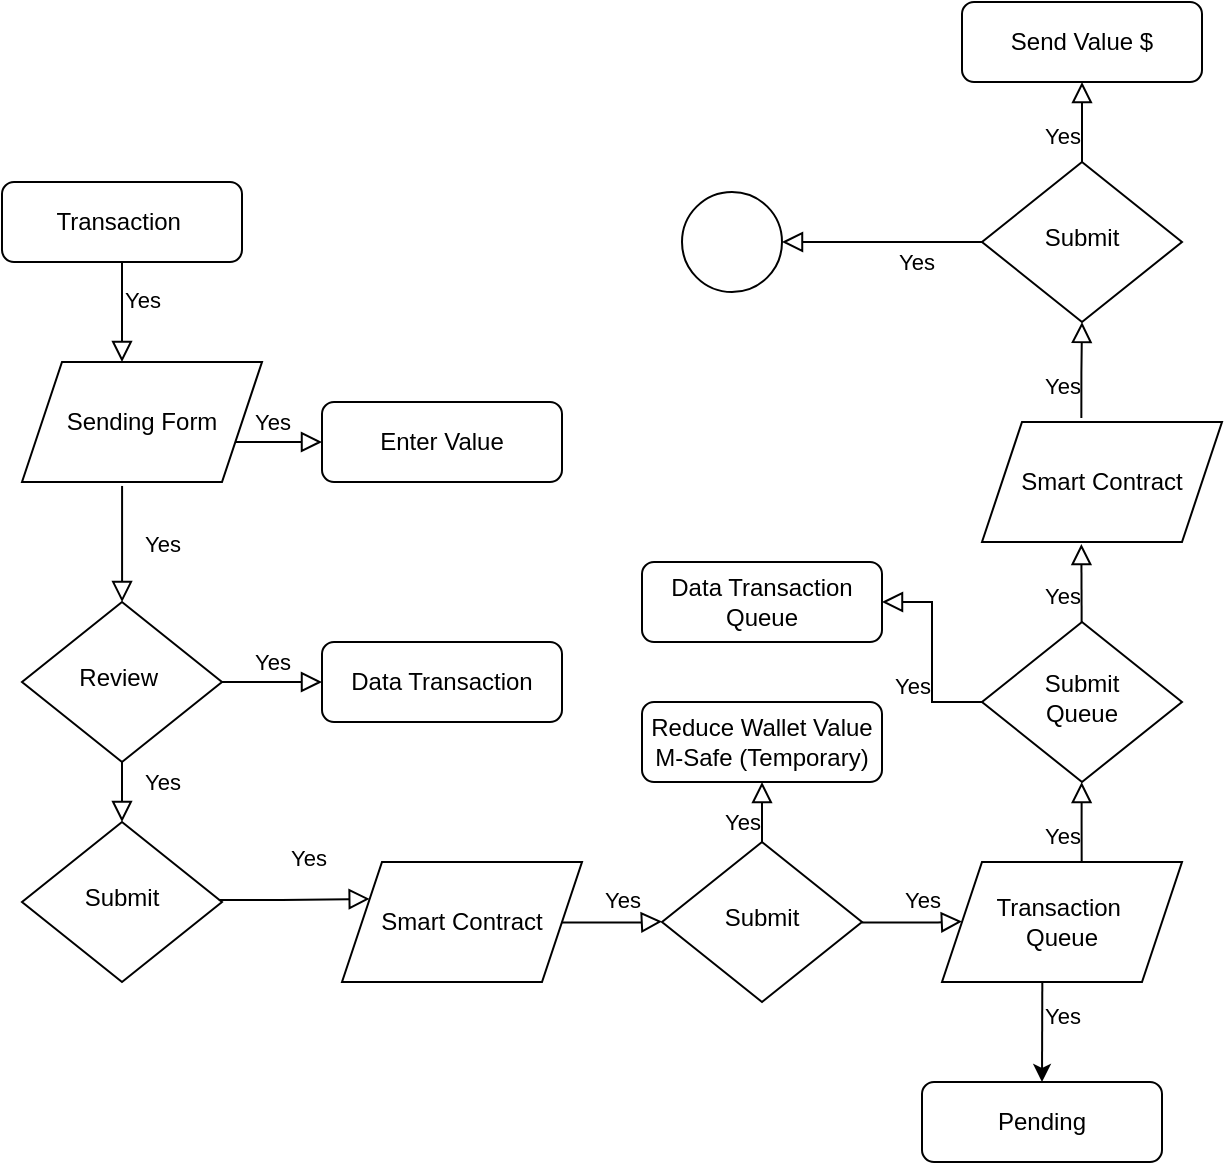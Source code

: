 <mxfile version="20.4.1" type="github">
  <diagram id="C5RBs43oDa-KdzZeNtuy" name="Page-1">
    <mxGraphModel dx="1173" dy="697" grid="1" gridSize="10" guides="1" tooltips="1" connect="1" arrows="1" fold="1" page="1" pageScale="1" pageWidth="827" pageHeight="1169" math="0" shadow="0">
      <root>
        <mxCell id="WIyWlLk6GJQsqaUBKTNV-0" />
        <mxCell id="WIyWlLk6GJQsqaUBKTNV-1" parent="WIyWlLk6GJQsqaUBKTNV-0" />
        <mxCell id="WIyWlLk6GJQsqaUBKTNV-2" value="" style="rounded=0;html=1;jettySize=auto;orthogonalLoop=1;fontSize=11;endArrow=block;endFill=0;endSize=8;strokeWidth=1;shadow=0;labelBackgroundColor=none;edgeStyle=orthogonalEdgeStyle;" parent="WIyWlLk6GJQsqaUBKTNV-1" source="WIyWlLk6GJQsqaUBKTNV-3" edge="1">
          <mxGeometry relative="1" as="geometry">
            <mxPoint x="120" y="310" as="targetPoint" />
          </mxGeometry>
        </mxCell>
        <mxCell id="NL4qFgDbCJUWn2lOZKv--24" value="Yes" style="edgeLabel;html=1;align=center;verticalAlign=middle;resizable=0;points=[];" vertex="1" connectable="0" parent="WIyWlLk6GJQsqaUBKTNV-2">
          <mxGeometry x="-0.256" y="1" relative="1" as="geometry">
            <mxPoint x="9" as="offset" />
          </mxGeometry>
        </mxCell>
        <mxCell id="WIyWlLk6GJQsqaUBKTNV-3" value="Transaction&amp;nbsp;" style="rounded=1;whiteSpace=wrap;html=1;fontSize=12;glass=0;strokeWidth=1;shadow=0;" parent="WIyWlLk6GJQsqaUBKTNV-1" vertex="1">
          <mxGeometry x="60" y="220" width="120" height="40" as="geometry" />
        </mxCell>
        <mxCell id="WIyWlLk6GJQsqaUBKTNV-4" value="Yes" style="rounded=0;html=1;jettySize=auto;orthogonalLoop=1;fontSize=11;endArrow=block;endFill=0;endSize=8;strokeWidth=1;shadow=0;labelBackgroundColor=none;edgeStyle=orthogonalEdgeStyle;exitX=0.417;exitY=1.033;exitDx=0;exitDy=0;exitPerimeter=0;" parent="WIyWlLk6GJQsqaUBKTNV-1" source="NL4qFgDbCJUWn2lOZKv--0" target="WIyWlLk6GJQsqaUBKTNV-10" edge="1">
          <mxGeometry y="20" relative="1" as="geometry">
            <mxPoint as="offset" />
            <mxPoint x="120" y="390" as="sourcePoint" />
          </mxGeometry>
        </mxCell>
        <mxCell id="WIyWlLk6GJQsqaUBKTNV-5" value="Yes" style="edgeStyle=orthogonalEdgeStyle;rounded=0;html=1;jettySize=auto;orthogonalLoop=1;fontSize=11;endArrow=block;endFill=0;endSize=8;strokeWidth=1;shadow=0;labelBackgroundColor=none;" parent="WIyWlLk6GJQsqaUBKTNV-1" target="WIyWlLk6GJQsqaUBKTNV-7" edge="1">
          <mxGeometry y="10" relative="1" as="geometry">
            <mxPoint as="offset" />
            <mxPoint x="170" y="350" as="sourcePoint" />
            <Array as="points">
              <mxPoint x="190" y="350" />
              <mxPoint x="190" y="350" />
            </Array>
          </mxGeometry>
        </mxCell>
        <mxCell id="WIyWlLk6GJQsqaUBKTNV-7" value="Enter Value" style="rounded=1;whiteSpace=wrap;html=1;fontSize=12;glass=0;strokeWidth=1;shadow=0;" parent="WIyWlLk6GJQsqaUBKTNV-1" vertex="1">
          <mxGeometry x="220" y="330" width="120" height="40" as="geometry" />
        </mxCell>
        <mxCell id="WIyWlLk6GJQsqaUBKTNV-8" value="Yes" style="rounded=0;html=1;jettySize=auto;orthogonalLoop=1;fontSize=11;endArrow=block;endFill=0;endSize=8;strokeWidth=1;shadow=0;labelBackgroundColor=none;edgeStyle=orthogonalEdgeStyle;" parent="WIyWlLk6GJQsqaUBKTNV-1" source="WIyWlLk6GJQsqaUBKTNV-10" target="NL4qFgDbCJUWn2lOZKv--1" edge="1">
          <mxGeometry x="0.2" y="20" relative="1" as="geometry">
            <mxPoint as="offset" />
          </mxGeometry>
        </mxCell>
        <mxCell id="WIyWlLk6GJQsqaUBKTNV-9" value="Yes" style="edgeStyle=orthogonalEdgeStyle;rounded=0;html=1;jettySize=auto;orthogonalLoop=1;fontSize=11;endArrow=block;endFill=0;endSize=8;strokeWidth=1;shadow=0;labelBackgroundColor=none;" parent="WIyWlLk6GJQsqaUBKTNV-1" source="WIyWlLk6GJQsqaUBKTNV-10" target="WIyWlLk6GJQsqaUBKTNV-12" edge="1">
          <mxGeometry y="10" relative="1" as="geometry">
            <mxPoint as="offset" />
          </mxGeometry>
        </mxCell>
        <mxCell id="WIyWlLk6GJQsqaUBKTNV-10" value="Review&amp;nbsp;" style="rhombus;whiteSpace=wrap;html=1;shadow=0;fontFamily=Helvetica;fontSize=12;align=center;strokeWidth=1;spacing=6;spacingTop=-4;" parent="WIyWlLk6GJQsqaUBKTNV-1" vertex="1">
          <mxGeometry x="70" y="430" width="100" height="80" as="geometry" />
        </mxCell>
        <mxCell id="WIyWlLk6GJQsqaUBKTNV-12" value="Data Transaction" style="rounded=1;whiteSpace=wrap;html=1;fontSize=12;glass=0;strokeWidth=1;shadow=0;" parent="WIyWlLk6GJQsqaUBKTNV-1" vertex="1">
          <mxGeometry x="220" y="450" width="120" height="40" as="geometry" />
        </mxCell>
        <mxCell id="NL4qFgDbCJUWn2lOZKv--0" value="Sending Form" style="shape=parallelogram;perimeter=parallelogramPerimeter;whiteSpace=wrap;html=1;fixedSize=1;" vertex="1" parent="WIyWlLk6GJQsqaUBKTNV-1">
          <mxGeometry x="70" y="310" width="120" height="60" as="geometry" />
        </mxCell>
        <mxCell id="NL4qFgDbCJUWn2lOZKv--1" value="Submit" style="rhombus;whiteSpace=wrap;html=1;shadow=0;fontFamily=Helvetica;fontSize=12;align=center;strokeWidth=1;spacing=6;spacingTop=-4;" vertex="1" parent="WIyWlLk6GJQsqaUBKTNV-1">
          <mxGeometry x="70" y="540" width="100" height="80" as="geometry" />
        </mxCell>
        <mxCell id="NL4qFgDbCJUWn2lOZKv--2" value="Smart Contract" style="shape=parallelogram;perimeter=parallelogramPerimeter;whiteSpace=wrap;html=1;fixedSize=1;" vertex="1" parent="WIyWlLk6GJQsqaUBKTNV-1">
          <mxGeometry x="230" y="560" width="120" height="60" as="geometry" />
        </mxCell>
        <mxCell id="NL4qFgDbCJUWn2lOZKv--3" value="Yes" style="rounded=0;html=1;jettySize=auto;orthogonalLoop=1;fontSize=11;endArrow=block;endFill=0;endSize=8;strokeWidth=1;shadow=0;labelBackgroundColor=none;edgeStyle=orthogonalEdgeStyle;exitX=0.984;exitY=0.487;exitDx=0;exitDy=0;exitPerimeter=0;entryX=0;entryY=0.25;entryDx=0;entryDy=0;" edge="1" parent="WIyWlLk6GJQsqaUBKTNV-1" source="NL4qFgDbCJUWn2lOZKv--1" target="NL4qFgDbCJUWn2lOZKv--2">
          <mxGeometry x="0.2" y="20" relative="1" as="geometry">
            <mxPoint as="offset" />
            <mxPoint x="210" y="550" as="sourcePoint" />
            <mxPoint x="210" y="580" as="targetPoint" />
          </mxGeometry>
        </mxCell>
        <mxCell id="NL4qFgDbCJUWn2lOZKv--4" value="Submit" style="rhombus;whiteSpace=wrap;html=1;shadow=0;fontFamily=Helvetica;fontSize=12;align=center;strokeWidth=1;spacing=6;spacingTop=-4;" vertex="1" parent="WIyWlLk6GJQsqaUBKTNV-1">
          <mxGeometry x="390" y="550" width="100" height="80" as="geometry" />
        </mxCell>
        <mxCell id="NL4qFgDbCJUWn2lOZKv--6" value="Reduce Wallet Value&lt;br&gt;M-Safe (Temporary)" style="rounded=1;whiteSpace=wrap;html=1;fontSize=12;glass=0;strokeWidth=1;shadow=0;" vertex="1" parent="WIyWlLk6GJQsqaUBKTNV-1">
          <mxGeometry x="380" y="480" width="120" height="40" as="geometry" />
        </mxCell>
        <mxCell id="NL4qFgDbCJUWn2lOZKv--8" value="Yes" style="rounded=0;html=1;jettySize=auto;orthogonalLoop=1;fontSize=11;endArrow=block;endFill=0;endSize=8;strokeWidth=1;shadow=0;labelBackgroundColor=none;edgeStyle=orthogonalEdgeStyle;exitX=0.984;exitY=0.487;exitDx=0;exitDy=0;exitPerimeter=0;" edge="1" parent="WIyWlLk6GJQsqaUBKTNV-1">
          <mxGeometry x="0.2" y="11" relative="1" as="geometry">
            <mxPoint as="offset" />
            <mxPoint x="340.0" y="590.25" as="sourcePoint" />
            <mxPoint x="390" y="589.75" as="targetPoint" />
            <Array as="points">
              <mxPoint x="378" y="590.75" />
              <mxPoint x="415" y="589.75" />
            </Array>
          </mxGeometry>
        </mxCell>
        <mxCell id="NL4qFgDbCJUWn2lOZKv--12" value="Yes" style="rounded=0;html=1;jettySize=auto;orthogonalLoop=1;fontSize=11;endArrow=block;endFill=0;endSize=8;strokeWidth=1;shadow=0;labelBackgroundColor=none;edgeStyle=orthogonalEdgeStyle;exitX=0.5;exitY=0;exitDx=0;exitDy=0;entryX=0.5;entryY=1;entryDx=0;entryDy=0;" edge="1" parent="WIyWlLk6GJQsqaUBKTNV-1" source="NL4qFgDbCJUWn2lOZKv--4" target="NL4qFgDbCJUWn2lOZKv--6">
          <mxGeometry x="-0.333" y="10" relative="1" as="geometry">
            <mxPoint as="offset" />
            <mxPoint x="415.0" y="530.5" as="sourcePoint" />
            <mxPoint x="465" y="530" as="targetPoint" />
            <Array as="points" />
          </mxGeometry>
        </mxCell>
        <mxCell id="NL4qFgDbCJUWn2lOZKv--13" value="Transaction&amp;nbsp;&lt;br&gt;Queue" style="shape=parallelogram;perimeter=parallelogramPerimeter;whiteSpace=wrap;html=1;fixedSize=1;" vertex="1" parent="WIyWlLk6GJQsqaUBKTNV-1">
          <mxGeometry x="530" y="560" width="120" height="60" as="geometry" />
        </mxCell>
        <mxCell id="NL4qFgDbCJUWn2lOZKv--14" value="Pending" style="rounded=1;whiteSpace=wrap;html=1;fontSize=12;glass=0;strokeWidth=1;shadow=0;" vertex="1" parent="WIyWlLk6GJQsqaUBKTNV-1">
          <mxGeometry x="520" y="670" width="120" height="40" as="geometry" />
        </mxCell>
        <mxCell id="NL4qFgDbCJUWn2lOZKv--18" value="" style="endArrow=classic;html=1;rounded=0;exitX=0.418;exitY=0.998;exitDx=0;exitDy=0;exitPerimeter=0;" edge="1" parent="WIyWlLk6GJQsqaUBKTNV-1" source="NL4qFgDbCJUWn2lOZKv--13">
          <mxGeometry width="50" height="50" relative="1" as="geometry">
            <mxPoint x="570" y="670" as="sourcePoint" />
            <mxPoint x="580" y="670" as="targetPoint" />
          </mxGeometry>
        </mxCell>
        <mxCell id="NL4qFgDbCJUWn2lOZKv--19" value="Yes" style="edgeLabel;html=1;align=center;verticalAlign=middle;resizable=0;points=[];" vertex="1" connectable="0" parent="NL4qFgDbCJUWn2lOZKv--18">
          <mxGeometry x="-0.333" y="-1" relative="1" as="geometry">
            <mxPoint x="11" as="offset" />
          </mxGeometry>
        </mxCell>
        <mxCell id="NL4qFgDbCJUWn2lOZKv--20" value="Submit&lt;br&gt;Queue" style="rhombus;whiteSpace=wrap;html=1;shadow=0;fontFamily=Helvetica;fontSize=12;align=center;strokeWidth=1;spacing=6;spacingTop=-4;" vertex="1" parent="WIyWlLk6GJQsqaUBKTNV-1">
          <mxGeometry x="550" y="440" width="100" height="80" as="geometry" />
        </mxCell>
        <mxCell id="NL4qFgDbCJUWn2lOZKv--21" value="Smart Contract" style="shape=parallelogram;perimeter=parallelogramPerimeter;whiteSpace=wrap;html=1;fixedSize=1;" vertex="1" parent="WIyWlLk6GJQsqaUBKTNV-1">
          <mxGeometry x="550" y="340" width="120" height="60" as="geometry" />
        </mxCell>
        <mxCell id="NL4qFgDbCJUWn2lOZKv--22" value="Submit" style="rhombus;whiteSpace=wrap;html=1;shadow=0;fontFamily=Helvetica;fontSize=12;align=center;strokeWidth=1;spacing=6;spacingTop=-4;" vertex="1" parent="WIyWlLk6GJQsqaUBKTNV-1">
          <mxGeometry x="550" y="210" width="100" height="80" as="geometry" />
        </mxCell>
        <mxCell id="NL4qFgDbCJUWn2lOZKv--23" value="&lt;span style=&quot;color: rgba(0, 0, 0, 0); font-family: monospace; font-size: 0px; text-align: start;&quot;&gt;dsdd&lt;/span&gt;" style="ellipse;whiteSpace=wrap;html=1;aspect=fixed;" vertex="1" parent="WIyWlLk6GJQsqaUBKTNV-1">
          <mxGeometry x="400" y="225" width="50" height="50" as="geometry" />
        </mxCell>
        <mxCell id="NL4qFgDbCJUWn2lOZKv--25" value="Send Value $" style="rounded=1;whiteSpace=wrap;html=1;fontSize=12;glass=0;strokeWidth=1;shadow=0;" vertex="1" parent="WIyWlLk6GJQsqaUBKTNV-1">
          <mxGeometry x="540" y="130" width="120" height="40" as="geometry" />
        </mxCell>
        <mxCell id="NL4qFgDbCJUWn2lOZKv--26" value="Data Transaction Queue" style="rounded=1;whiteSpace=wrap;html=1;fontSize=12;glass=0;strokeWidth=1;shadow=0;" vertex="1" parent="WIyWlLk6GJQsqaUBKTNV-1">
          <mxGeometry x="380" y="410" width="120" height="40" as="geometry" />
        </mxCell>
        <mxCell id="NL4qFgDbCJUWn2lOZKv--27" value="Yes" style="rounded=0;html=1;jettySize=auto;orthogonalLoop=1;fontSize=11;endArrow=block;endFill=0;endSize=8;strokeWidth=1;shadow=0;labelBackgroundColor=none;edgeStyle=orthogonalEdgeStyle;exitX=0.984;exitY=0.487;exitDx=0;exitDy=0;exitPerimeter=0;" edge="1" parent="WIyWlLk6GJQsqaUBKTNV-1">
          <mxGeometry x="0.2" y="11" relative="1" as="geometry">
            <mxPoint as="offset" />
            <mxPoint x="490" y="590.21" as="sourcePoint" />
            <mxPoint x="540" y="589.71" as="targetPoint" />
            <Array as="points">
              <mxPoint x="528" y="590.71" />
              <mxPoint x="565" y="589.71" />
            </Array>
          </mxGeometry>
        </mxCell>
        <mxCell id="NL4qFgDbCJUWn2lOZKv--28" value="Yes" style="rounded=0;html=1;jettySize=auto;orthogonalLoop=1;fontSize=11;endArrow=block;endFill=0;endSize=8;strokeWidth=1;shadow=0;labelBackgroundColor=none;edgeStyle=orthogonalEdgeStyle;exitX=0.582;exitY=0;exitDx=0;exitDy=0;entryX=0.5;entryY=1;entryDx=0;entryDy=0;exitPerimeter=0;" edge="1" parent="WIyWlLk6GJQsqaUBKTNV-1" source="NL4qFgDbCJUWn2lOZKv--13">
          <mxGeometry x="-0.333" y="10" relative="1" as="geometry">
            <mxPoint as="offset" />
            <mxPoint x="599.83" y="550" as="sourcePoint" />
            <mxPoint x="599.83" y="520" as="targetPoint" />
            <Array as="points" />
          </mxGeometry>
        </mxCell>
        <mxCell id="NL4qFgDbCJUWn2lOZKv--29" value="Yes" style="rounded=0;html=1;jettySize=auto;orthogonalLoop=1;fontSize=11;endArrow=block;endFill=0;endSize=8;strokeWidth=1;shadow=0;labelBackgroundColor=none;edgeStyle=orthogonalEdgeStyle;exitX=0.5;exitY=0;exitDx=0;exitDy=0;entryX=0.414;entryY=1.017;entryDx=0;entryDy=0;entryPerimeter=0;" edge="1" parent="WIyWlLk6GJQsqaUBKTNV-1" target="NL4qFgDbCJUWn2lOZKv--21">
          <mxGeometry x="-0.333" y="10" relative="1" as="geometry">
            <mxPoint as="offset" />
            <mxPoint x="599.83" y="440" as="sourcePoint" />
            <mxPoint x="599.83" y="410" as="targetPoint" />
            <Array as="points" />
          </mxGeometry>
        </mxCell>
        <mxCell id="NL4qFgDbCJUWn2lOZKv--30" value="Yes" style="rounded=0;html=1;jettySize=auto;orthogonalLoop=1;fontSize=11;endArrow=block;endFill=0;endSize=8;strokeWidth=1;shadow=0;labelBackgroundColor=none;edgeStyle=orthogonalEdgeStyle;exitX=0.414;exitY=-0.033;exitDx=0;exitDy=0;entryX=0.5;entryY=1;entryDx=0;entryDy=0;exitPerimeter=0;" edge="1" parent="WIyWlLk6GJQsqaUBKTNV-1" source="NL4qFgDbCJUWn2lOZKv--21" target="NL4qFgDbCJUWn2lOZKv--22">
          <mxGeometry x="-0.333" y="10" relative="1" as="geometry">
            <mxPoint as="offset" />
            <mxPoint x="599.98" y="328.98" as="sourcePoint" />
            <mxPoint x="599.83" y="290.0" as="targetPoint" />
            <Array as="points" />
          </mxGeometry>
        </mxCell>
        <mxCell id="NL4qFgDbCJUWn2lOZKv--35" value="Yes" style="rounded=0;html=1;jettySize=auto;orthogonalLoop=1;fontSize=11;endArrow=block;endFill=0;endSize=8;strokeWidth=1;shadow=0;labelBackgroundColor=none;edgeStyle=orthogonalEdgeStyle;exitX=0.5;exitY=0;exitDx=0;exitDy=0;entryX=0.5;entryY=1;entryDx=0;entryDy=0;" edge="1" parent="WIyWlLk6GJQsqaUBKTNV-1" source="NL4qFgDbCJUWn2lOZKv--22" target="NL4qFgDbCJUWn2lOZKv--25">
          <mxGeometry x="-0.333" y="10" relative="1" as="geometry">
            <mxPoint as="offset" />
            <mxPoint x="599.98" y="208.98" as="sourcePoint" />
            <mxPoint x="599.83" y="170.0" as="targetPoint" />
            <Array as="points" />
          </mxGeometry>
        </mxCell>
        <mxCell id="NL4qFgDbCJUWn2lOZKv--37" value="Yes" style="rounded=0;html=1;jettySize=auto;orthogonalLoop=1;fontSize=11;endArrow=block;endFill=0;endSize=8;strokeWidth=1;shadow=0;labelBackgroundColor=none;edgeStyle=orthogonalEdgeStyle;exitX=0;exitY=0.5;exitDx=0;exitDy=0;entryX=1;entryY=0.5;entryDx=0;entryDy=0;" edge="1" parent="WIyWlLk6GJQsqaUBKTNV-1" source="NL4qFgDbCJUWn2lOZKv--22" target="NL4qFgDbCJUWn2lOZKv--23">
          <mxGeometry x="-0.333" y="10" relative="1" as="geometry">
            <mxPoint as="offset" />
            <mxPoint x="530" y="250" as="sourcePoint" />
            <mxPoint x="530" y="210" as="targetPoint" />
            <Array as="points" />
          </mxGeometry>
        </mxCell>
        <mxCell id="NL4qFgDbCJUWn2lOZKv--40" value="Yes" style="rounded=0;html=1;jettySize=auto;orthogonalLoop=1;fontSize=11;endArrow=block;endFill=0;endSize=8;strokeWidth=1;shadow=0;labelBackgroundColor=none;edgeStyle=orthogonalEdgeStyle;exitX=0;exitY=0.5;exitDx=0;exitDy=0;entryX=1;entryY=0.5;entryDx=0;entryDy=0;" edge="1" parent="WIyWlLk6GJQsqaUBKTNV-1" source="NL4qFgDbCJUWn2lOZKv--20" target="NL4qFgDbCJUWn2lOZKv--26">
          <mxGeometry x="-0.333" y="10" relative="1" as="geometry">
            <mxPoint as="offset" />
            <mxPoint x="530.15" y="468.98" as="sourcePoint" />
            <mxPoint x="530" y="430" as="targetPoint" />
            <Array as="points" />
          </mxGeometry>
        </mxCell>
      </root>
    </mxGraphModel>
  </diagram>
</mxfile>
